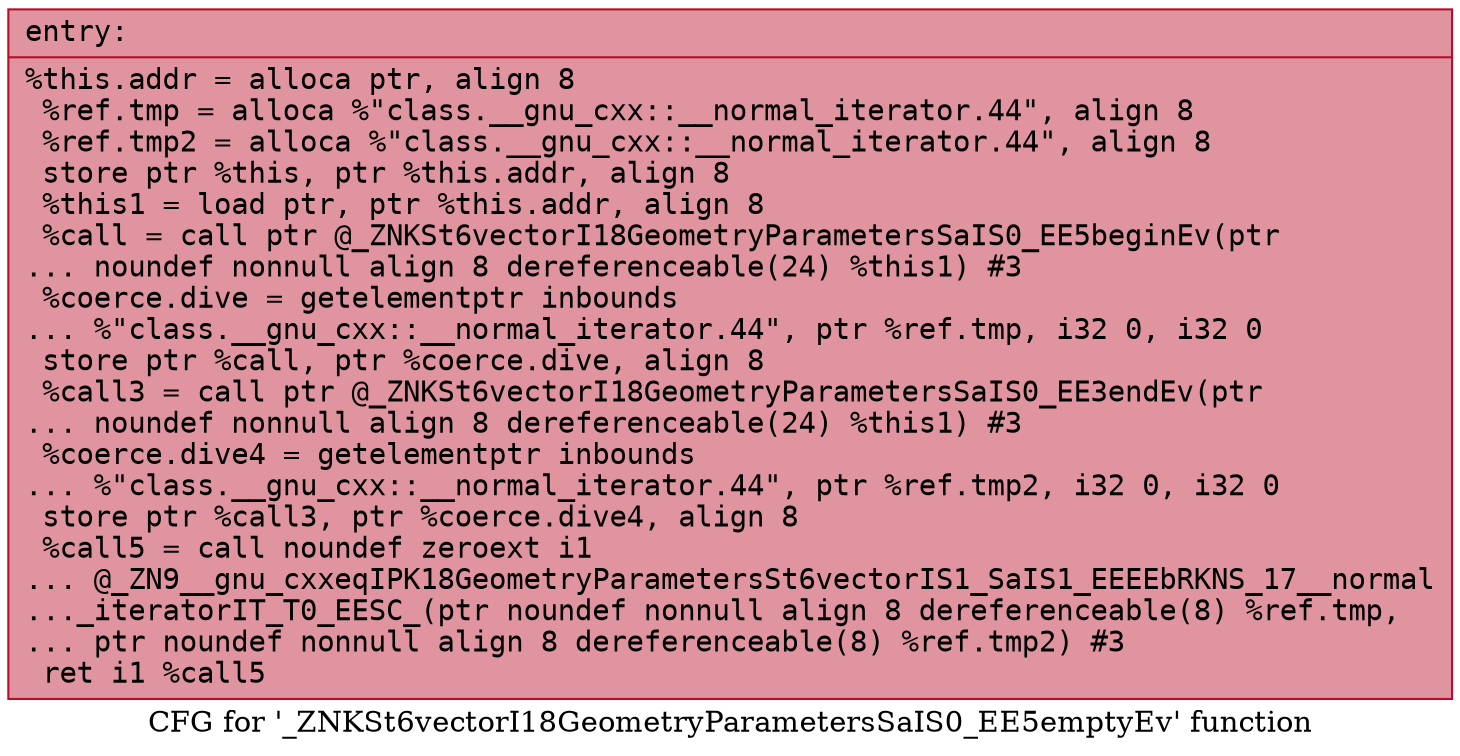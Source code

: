 digraph "CFG for '_ZNKSt6vectorI18GeometryParametersSaIS0_EE5emptyEv' function" {
	label="CFG for '_ZNKSt6vectorI18GeometryParametersSaIS0_EE5emptyEv' function";

	Node0x562c4e64d310 [shape=record,color="#b70d28ff", style=filled, fillcolor="#b70d2870" fontname="Courier",label="{entry:\l|  %this.addr = alloca ptr, align 8\l  %ref.tmp = alloca %\"class.__gnu_cxx::__normal_iterator.44\", align 8\l  %ref.tmp2 = alloca %\"class.__gnu_cxx::__normal_iterator.44\", align 8\l  store ptr %this, ptr %this.addr, align 8\l  %this1 = load ptr, ptr %this.addr, align 8\l  %call = call ptr @_ZNKSt6vectorI18GeometryParametersSaIS0_EE5beginEv(ptr\l... noundef nonnull align 8 dereferenceable(24) %this1) #3\l  %coerce.dive = getelementptr inbounds\l... %\"class.__gnu_cxx::__normal_iterator.44\", ptr %ref.tmp, i32 0, i32 0\l  store ptr %call, ptr %coerce.dive, align 8\l  %call3 = call ptr @_ZNKSt6vectorI18GeometryParametersSaIS0_EE3endEv(ptr\l... noundef nonnull align 8 dereferenceable(24) %this1) #3\l  %coerce.dive4 = getelementptr inbounds\l... %\"class.__gnu_cxx::__normal_iterator.44\", ptr %ref.tmp2, i32 0, i32 0\l  store ptr %call3, ptr %coerce.dive4, align 8\l  %call5 = call noundef zeroext i1\l... @_ZN9__gnu_cxxeqIPK18GeometryParametersSt6vectorIS1_SaIS1_EEEEbRKNS_17__normal\l..._iteratorIT_T0_EESC_(ptr noundef nonnull align 8 dereferenceable(8) %ref.tmp,\l... ptr noundef nonnull align 8 dereferenceable(8) %ref.tmp2) #3\l  ret i1 %call5\l}"];
}
